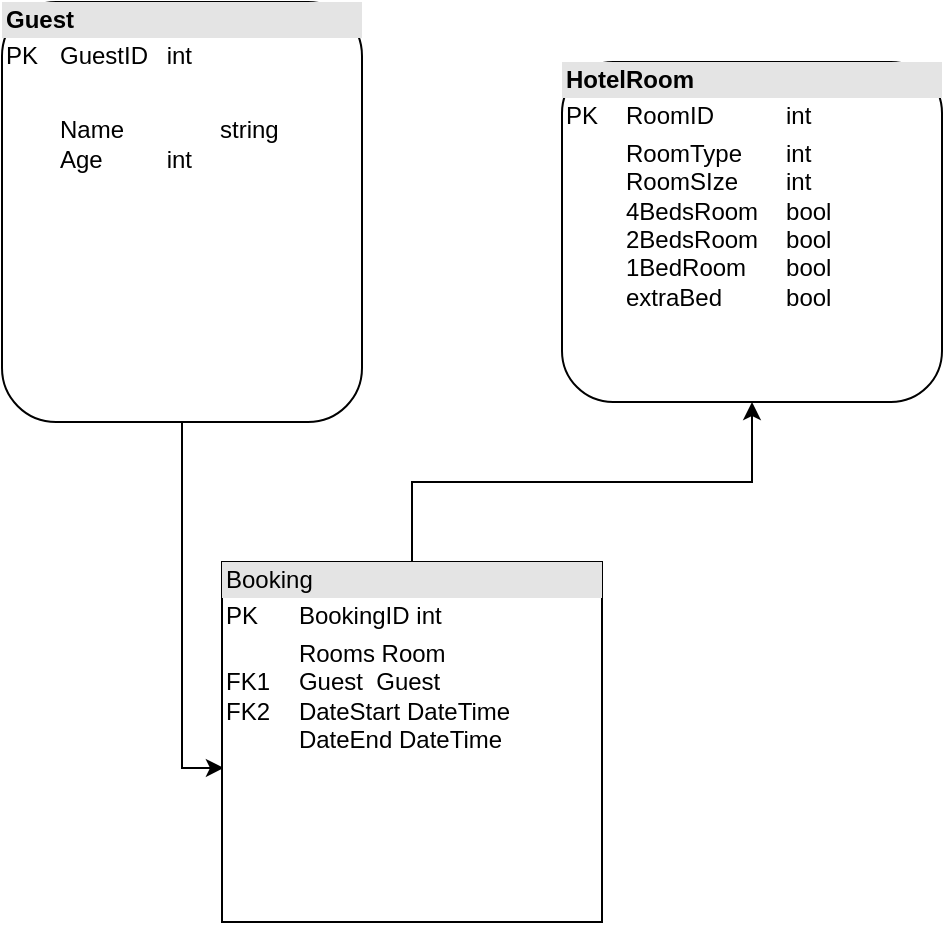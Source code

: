 <mxfile version="20.7.4" type="device"><diagram id="Emdyq54z76RFPRechHoS" name="Page-1"><mxGraphModel dx="864" dy="516" grid="1" gridSize="10" guides="1" tooltips="1" connect="1" arrows="1" fold="1" page="1" pageScale="1" pageWidth="827" pageHeight="1169" math="0" shadow="0"><root><mxCell id="0"/><mxCell id="1" parent="0"/><mxCell id="h6ju34s6hJCcOFWUfcWM-1" style="edgeStyle=orthogonalEdgeStyle;rounded=0;orthogonalLoop=1;jettySize=auto;html=1;entryX=0.005;entryY=0.572;entryDx=0;entryDy=0;entryPerimeter=0;" edge="1" parent="1" source="h6ju34s6hJCcOFWUfcWM-2" target="h6ju34s6hJCcOFWUfcWM-5"><mxGeometry relative="1" as="geometry"/></mxCell><mxCell id="h6ju34s6hJCcOFWUfcWM-2" value="&lt;div style=&quot;box-sizing:border-box;width:100%;background:#e4e4e4;padding:2px;&quot;&gt;&lt;b&gt;Guest&lt;/b&gt;&lt;/div&gt;&lt;table style=&quot;width:100%;font-size:1em;&quot; cellpadding=&quot;2&quot; cellspacing=&quot;0&quot;&gt;&lt;tbody&gt;&lt;tr&gt;&lt;td&gt;PK&lt;/td&gt;&lt;td&gt;GuestID&lt;span style=&quot;white-space: pre;&quot;&gt;&#9;&lt;/span&gt;int&lt;/td&gt;&lt;/tr&gt;&lt;tr&gt;&lt;td&gt;&lt;br&gt;&lt;/td&gt;&lt;td&gt;&lt;br&gt;&lt;/td&gt;&lt;/tr&gt;&lt;tr&gt;&lt;td&gt;&lt;/td&gt;&lt;td&gt;Name&lt;span style=&quot;white-space: pre;&quot;&gt;&#9;&lt;span style=&quot;white-space: pre;&quot;&gt;&#9;&lt;/span&gt;&lt;/span&gt;string&lt;br&gt;Age&lt;span style=&quot;white-space: pre;&quot;&gt;&#9;&lt;span style=&quot;white-space: pre;&quot;&gt;&#9;&lt;/span&gt;&lt;/span&gt;int&lt;br&gt;&lt;/td&gt;&lt;/tr&gt;&lt;/tbody&gt;&lt;/table&gt;" style="verticalAlign=top;align=left;overflow=fill;html=1;rounded=1;" vertex="1" parent="1"><mxGeometry x="120" y="20" width="180" height="210" as="geometry"/></mxCell><mxCell id="h6ju34s6hJCcOFWUfcWM-3" value="&lt;div style=&quot;box-sizing:border-box;width:100%;background:#e4e4e4;padding:2px;&quot;&gt;&lt;b&gt;HotelRoom&lt;/b&gt;&lt;/div&gt;&lt;table style=&quot;width:100%;font-size:1em;&quot; cellpadding=&quot;2&quot; cellspacing=&quot;0&quot;&gt;&lt;tbody&gt;&lt;tr&gt;&lt;td&gt;PK&lt;/td&gt;&lt;td&gt;RoomID&lt;span style=&quot;white-space: pre;&quot;&gt;&#9;&lt;span style=&quot;white-space: pre;&quot;&gt;&#9;&lt;/span&gt;&lt;/span&gt;int&lt;/td&gt;&lt;/tr&gt;&lt;tr&gt;&lt;td&gt;&lt;br&gt;&lt;br&gt;&lt;/td&gt;&lt;td&gt;RoomType&lt;span style=&quot;white-space: pre;&quot;&gt;&#9;&lt;/span&gt;int&lt;br&gt;RoomSIze&lt;span style=&quot;white-space: pre;&quot;&gt;&#9;&lt;/span&gt;int&lt;br&gt;4BedsRoom&lt;span style=&quot;white-space: pre;&quot;&gt;&#9;&lt;/span&gt;bool&lt;br&gt;2BedsRoom&lt;span style=&quot;white-space: pre;&quot;&gt;&#9;&lt;/span&gt;bool&lt;br&gt;1BedRoom&lt;span style=&quot;white-space: pre;&quot;&gt;&#9;&lt;/span&gt;bool&lt;br&gt;extraBed&lt;span style=&quot;white-space: pre;&quot;&gt;&#9;&lt;/span&gt;&lt;span style=&quot;white-space: pre;&quot;&gt;&#9;&lt;/span&gt;bool&lt;/td&gt;&lt;/tr&gt;&lt;tr&gt;&lt;td&gt;&lt;/td&gt;&lt;td&gt;&lt;br&gt;&lt;br&gt;&lt;/td&gt;&lt;/tr&gt;&lt;/tbody&gt;&lt;/table&gt;" style="verticalAlign=top;align=left;overflow=fill;html=1;rounded=1;glass=0;shadow=0;sketch=0;" vertex="1" parent="1"><mxGeometry x="400" y="50" width="190" height="170" as="geometry"/></mxCell><mxCell id="h6ju34s6hJCcOFWUfcWM-4" style="edgeStyle=orthogonalEdgeStyle;rounded=0;orthogonalLoop=1;jettySize=auto;html=1;entryX=0.5;entryY=1;entryDx=0;entryDy=0;" edge="1" parent="1" source="h6ju34s6hJCcOFWUfcWM-5" target="h6ju34s6hJCcOFWUfcWM-3"><mxGeometry relative="1" as="geometry"><mxPoint x="500" y="230" as="targetPoint"/></mxGeometry></mxCell><mxCell id="h6ju34s6hJCcOFWUfcWM-5" value="&lt;div style=&quot;box-sizing:border-box;width:100%;background:#e4e4e4;padding:2px;&quot;&gt;Booking&lt;/div&gt;&lt;table style=&quot;width:100%;font-size:1em;&quot; cellpadding=&quot;2&quot; cellspacing=&quot;0&quot;&gt;&lt;tbody&gt;&lt;tr&gt;&lt;td&gt;PK&lt;br&gt;&lt;/td&gt;&lt;td&gt;BookingID&lt;span style=&quot;&quot;&gt;&#9;&lt;/span&gt;&lt;span style=&quot;&quot;&gt;&#9;&lt;/span&gt;int&lt;br&gt;&lt;/td&gt;&lt;/tr&gt;&lt;tr&gt;&lt;td&gt;FK1&lt;br style=&quot;border-color: var(--border-color);&quot;&gt;FK2&lt;br&gt;&lt;/td&gt;&lt;td&gt;Rooms&lt;span style=&quot;&quot;&gt;&#9;&lt;span style=&quot;&quot;&gt;&#9;&lt;/span&gt;&lt;/span&gt;&lt;span style=&quot;&quot;&gt;&#9;&lt;/span&gt;Room&lt;br&gt;Guest&amp;nbsp; &lt;span style=&quot;&quot;&gt;&#9;&lt;/span&gt;Guest&lt;br&gt;DateStart&lt;span style=&quot;&quot;&gt;&#9;&lt;/span&gt;&lt;span style=&quot;&quot;&gt;&#9;&lt;/span&gt;DateTime&lt;br&gt;DateEnd&lt;span style=&quot;&quot;&gt;&#9;&lt;/span&gt;&lt;span style=&quot;&quot;&gt;&#9;&lt;/span&gt;DateTime&lt;/td&gt;&lt;/tr&gt;&lt;/tbody&gt;&lt;/table&gt;" style="verticalAlign=top;align=left;overflow=fill;html=1;" vertex="1" parent="1"><mxGeometry x="230" y="300" width="190" height="180" as="geometry"/></mxCell></root></mxGraphModel></diagram></mxfile>